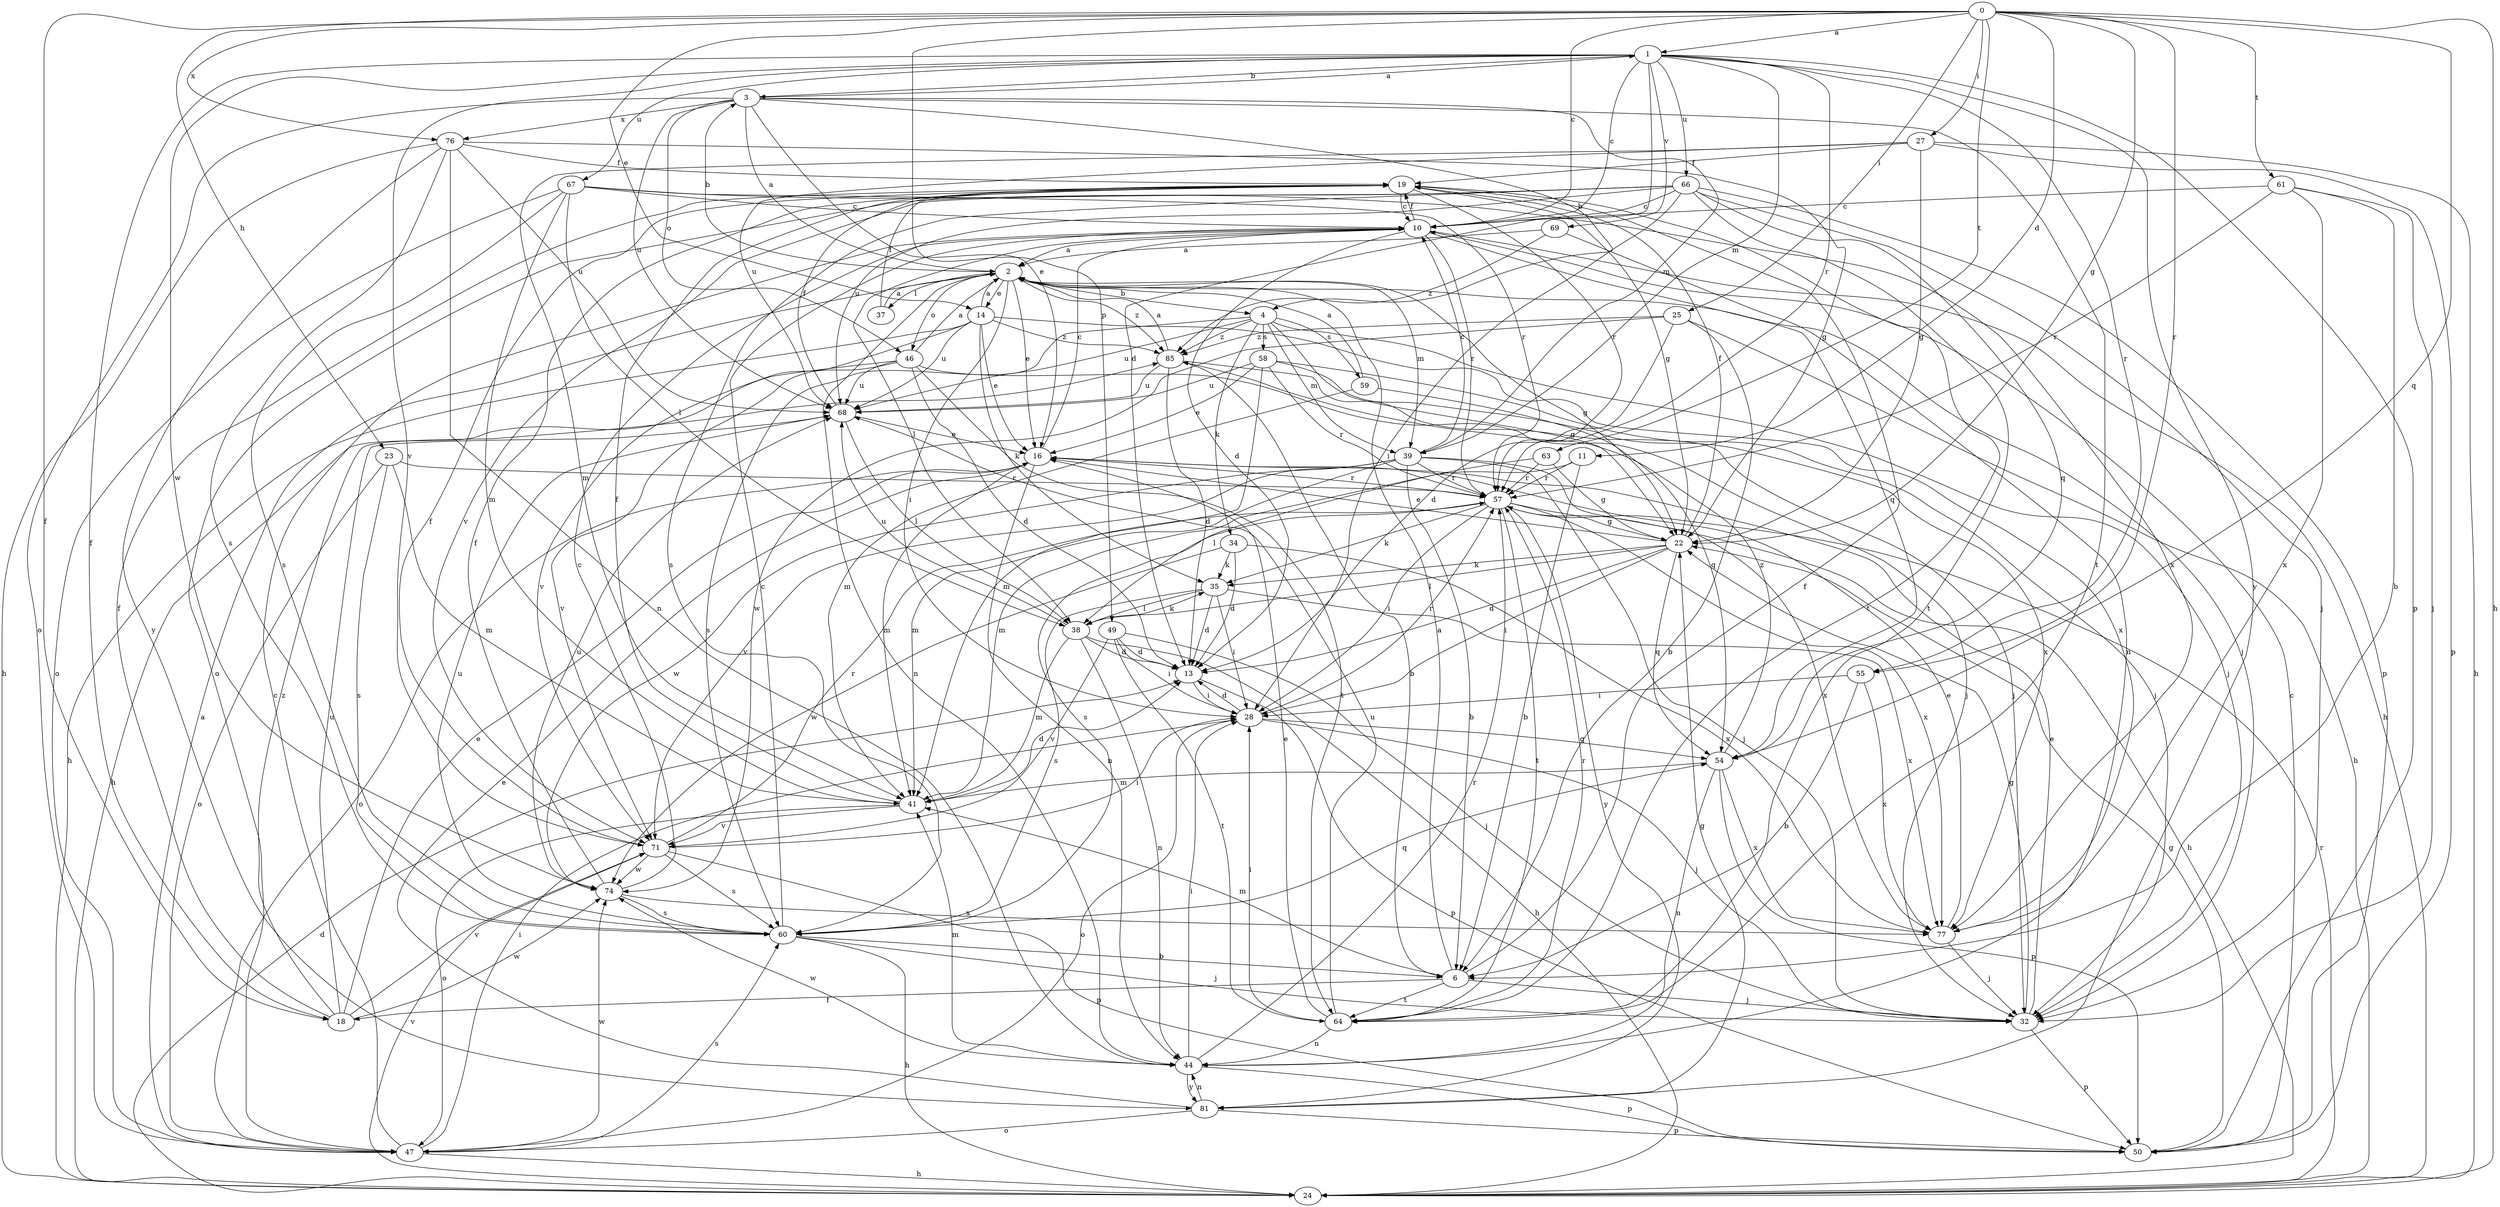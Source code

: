 strict digraph  {
0;
1;
2;
3;
4;
6;
10;
11;
13;
14;
16;
18;
19;
22;
23;
24;
25;
27;
28;
32;
34;
35;
37;
38;
39;
41;
44;
46;
47;
49;
50;
54;
55;
57;
58;
59;
60;
61;
63;
64;
66;
67;
68;
69;
71;
74;
76;
77;
81;
85;
0 -> 1  [label=a];
0 -> 10  [label=c];
0 -> 11  [label=d];
0 -> 14  [label=e];
0 -> 18  [label=f];
0 -> 22  [label=g];
0 -> 23  [label=h];
0 -> 24  [label=h];
0 -> 25  [label=i];
0 -> 27  [label=i];
0 -> 49  [label=p];
0 -> 54  [label=q];
0 -> 55  [label=r];
0 -> 61  [label=t];
0 -> 63  [label=t];
0 -> 76  [label=x];
1 -> 3  [label=b];
1 -> 10  [label=c];
1 -> 13  [label=d];
1 -> 18  [label=f];
1 -> 39  [label=m];
1 -> 50  [label=p];
1 -> 55  [label=r];
1 -> 57  [label=r];
1 -> 66  [label=u];
1 -> 67  [label=u];
1 -> 69  [label=v];
1 -> 71  [label=v];
1 -> 74  [label=w];
1 -> 81  [label=y];
2 -> 3  [label=b];
2 -> 4  [label=b];
2 -> 14  [label=e];
2 -> 16  [label=e];
2 -> 22  [label=g];
2 -> 28  [label=i];
2 -> 32  [label=j];
2 -> 37  [label=l];
2 -> 39  [label=m];
2 -> 44  [label=n];
2 -> 46  [label=o];
2 -> 85  [label=z];
3 -> 1  [label=a];
3 -> 2  [label=a];
3 -> 4  [label=b];
3 -> 16  [label=e];
3 -> 39  [label=m];
3 -> 46  [label=o];
3 -> 47  [label=o];
3 -> 64  [label=t];
3 -> 68  [label=u];
3 -> 76  [label=x];
4 -> 22  [label=g];
4 -> 32  [label=j];
4 -> 34  [label=k];
4 -> 39  [label=m];
4 -> 58  [label=s];
4 -> 59  [label=s];
4 -> 60  [label=s];
4 -> 68  [label=u];
4 -> 85  [label=z];
6 -> 2  [label=a];
6 -> 18  [label=f];
6 -> 19  [label=f];
6 -> 32  [label=j];
6 -> 41  [label=m];
6 -> 64  [label=t];
10 -> 2  [label=a];
10 -> 13  [label=d];
10 -> 19  [label=f];
10 -> 24  [label=h];
10 -> 38  [label=l];
10 -> 54  [label=q];
10 -> 57  [label=r];
11 -> 6  [label=b];
11 -> 41  [label=m];
11 -> 57  [label=r];
13 -> 28  [label=i];
13 -> 50  [label=p];
14 -> 2  [label=a];
14 -> 16  [label=e];
14 -> 24  [label=h];
14 -> 35  [label=k];
14 -> 68  [label=u];
14 -> 71  [label=v];
14 -> 77  [label=x];
14 -> 85  [label=z];
16 -> 10  [label=c];
16 -> 41  [label=m];
16 -> 44  [label=n];
16 -> 47  [label=o];
16 -> 57  [label=r];
18 -> 16  [label=e];
18 -> 19  [label=f];
18 -> 68  [label=u];
18 -> 71  [label=v];
18 -> 74  [label=w];
18 -> 85  [label=z];
19 -> 10  [label=c];
19 -> 22  [label=g];
19 -> 57  [label=r];
19 -> 64  [label=t];
22 -> 13  [label=d];
22 -> 16  [label=e];
22 -> 19  [label=f];
22 -> 28  [label=i];
22 -> 35  [label=k];
22 -> 38  [label=l];
22 -> 54  [label=q];
23 -> 41  [label=m];
23 -> 47  [label=o];
23 -> 57  [label=r];
23 -> 60  [label=s];
24 -> 13  [label=d];
24 -> 57  [label=r];
24 -> 71  [label=v];
25 -> 6  [label=b];
25 -> 13  [label=d];
25 -> 24  [label=h];
25 -> 74  [label=w];
25 -> 85  [label=z];
27 -> 19  [label=f];
27 -> 22  [label=g];
27 -> 24  [label=h];
27 -> 41  [label=m];
27 -> 50  [label=p];
27 -> 68  [label=u];
28 -> 13  [label=d];
28 -> 32  [label=j];
28 -> 47  [label=o];
28 -> 54  [label=q];
28 -> 57  [label=r];
32 -> 16  [label=e];
32 -> 22  [label=g];
32 -> 50  [label=p];
34 -> 13  [label=d];
34 -> 35  [label=k];
34 -> 74  [label=w];
34 -> 77  [label=x];
35 -> 13  [label=d];
35 -> 28  [label=i];
35 -> 38  [label=l];
35 -> 60  [label=s];
35 -> 77  [label=x];
37 -> 2  [label=a];
37 -> 19  [label=f];
38 -> 13  [label=d];
38 -> 24  [label=h];
38 -> 35  [label=k];
38 -> 41  [label=m];
38 -> 44  [label=n];
38 -> 68  [label=u];
39 -> 6  [label=b];
39 -> 10  [label=c];
39 -> 32  [label=j];
39 -> 41  [label=m];
39 -> 57  [label=r];
39 -> 71  [label=v];
39 -> 74  [label=w];
39 -> 77  [label=x];
41 -> 13  [label=d];
41 -> 19  [label=f];
41 -> 47  [label=o];
41 -> 71  [label=v];
44 -> 28  [label=i];
44 -> 41  [label=m];
44 -> 50  [label=p];
44 -> 57  [label=r];
44 -> 74  [label=w];
44 -> 81  [label=y];
46 -> 2  [label=a];
46 -> 13  [label=d];
46 -> 24  [label=h];
46 -> 32  [label=j];
46 -> 64  [label=t];
46 -> 68  [label=u];
46 -> 71  [label=v];
47 -> 2  [label=a];
47 -> 10  [label=c];
47 -> 24  [label=h];
47 -> 28  [label=i];
47 -> 60  [label=s];
47 -> 74  [label=w];
49 -> 13  [label=d];
49 -> 28  [label=i];
49 -> 32  [label=j];
49 -> 64  [label=t];
49 -> 71  [label=v];
50 -> 10  [label=c];
50 -> 22  [label=g];
54 -> 41  [label=m];
54 -> 44  [label=n];
54 -> 50  [label=p];
54 -> 77  [label=x];
54 -> 85  [label=z];
55 -> 6  [label=b];
55 -> 28  [label=i];
55 -> 77  [label=x];
57 -> 22  [label=g];
57 -> 24  [label=h];
57 -> 28  [label=i];
57 -> 35  [label=k];
57 -> 60  [label=s];
57 -> 64  [label=t];
57 -> 77  [label=x];
57 -> 81  [label=y];
58 -> 16  [label=e];
58 -> 32  [label=j];
58 -> 41  [label=m];
58 -> 57  [label=r];
58 -> 68  [label=u];
58 -> 77  [label=x];
59 -> 2  [label=a];
59 -> 41  [label=m];
59 -> 54  [label=q];
60 -> 6  [label=b];
60 -> 10  [label=c];
60 -> 24  [label=h];
60 -> 32  [label=j];
60 -> 54  [label=q];
60 -> 68  [label=u];
61 -> 6  [label=b];
61 -> 10  [label=c];
61 -> 32  [label=j];
61 -> 57  [label=r];
61 -> 77  [label=x];
63 -> 22  [label=g];
63 -> 38  [label=l];
63 -> 57  [label=r];
64 -> 16  [label=e];
64 -> 28  [label=i];
64 -> 44  [label=n];
64 -> 57  [label=r];
64 -> 68  [label=u];
66 -> 10  [label=c];
66 -> 28  [label=i];
66 -> 32  [label=j];
66 -> 47  [label=o];
66 -> 50  [label=p];
66 -> 54  [label=q];
66 -> 60  [label=s];
66 -> 64  [label=t];
66 -> 68  [label=u];
66 -> 71  [label=v];
67 -> 10  [label=c];
67 -> 38  [label=l];
67 -> 41  [label=m];
67 -> 47  [label=o];
67 -> 57  [label=r];
67 -> 60  [label=s];
67 -> 77  [label=x];
68 -> 16  [label=e];
68 -> 19  [label=f];
68 -> 38  [label=l];
69 -> 2  [label=a];
69 -> 44  [label=n];
69 -> 85  [label=z];
71 -> 19  [label=f];
71 -> 28  [label=i];
71 -> 50  [label=p];
71 -> 57  [label=r];
71 -> 60  [label=s];
71 -> 74  [label=w];
74 -> 10  [label=c];
74 -> 19  [label=f];
74 -> 60  [label=s];
74 -> 68  [label=u];
74 -> 77  [label=x];
76 -> 19  [label=f];
76 -> 22  [label=g];
76 -> 24  [label=h];
76 -> 44  [label=n];
76 -> 60  [label=s];
76 -> 68  [label=u];
76 -> 81  [label=y];
77 -> 16  [label=e];
77 -> 32  [label=j];
81 -> 16  [label=e];
81 -> 22  [label=g];
81 -> 44  [label=n];
81 -> 47  [label=o];
81 -> 50  [label=p];
85 -> 2  [label=a];
85 -> 6  [label=b];
85 -> 13  [label=d];
85 -> 32  [label=j];
85 -> 68  [label=u];
}
